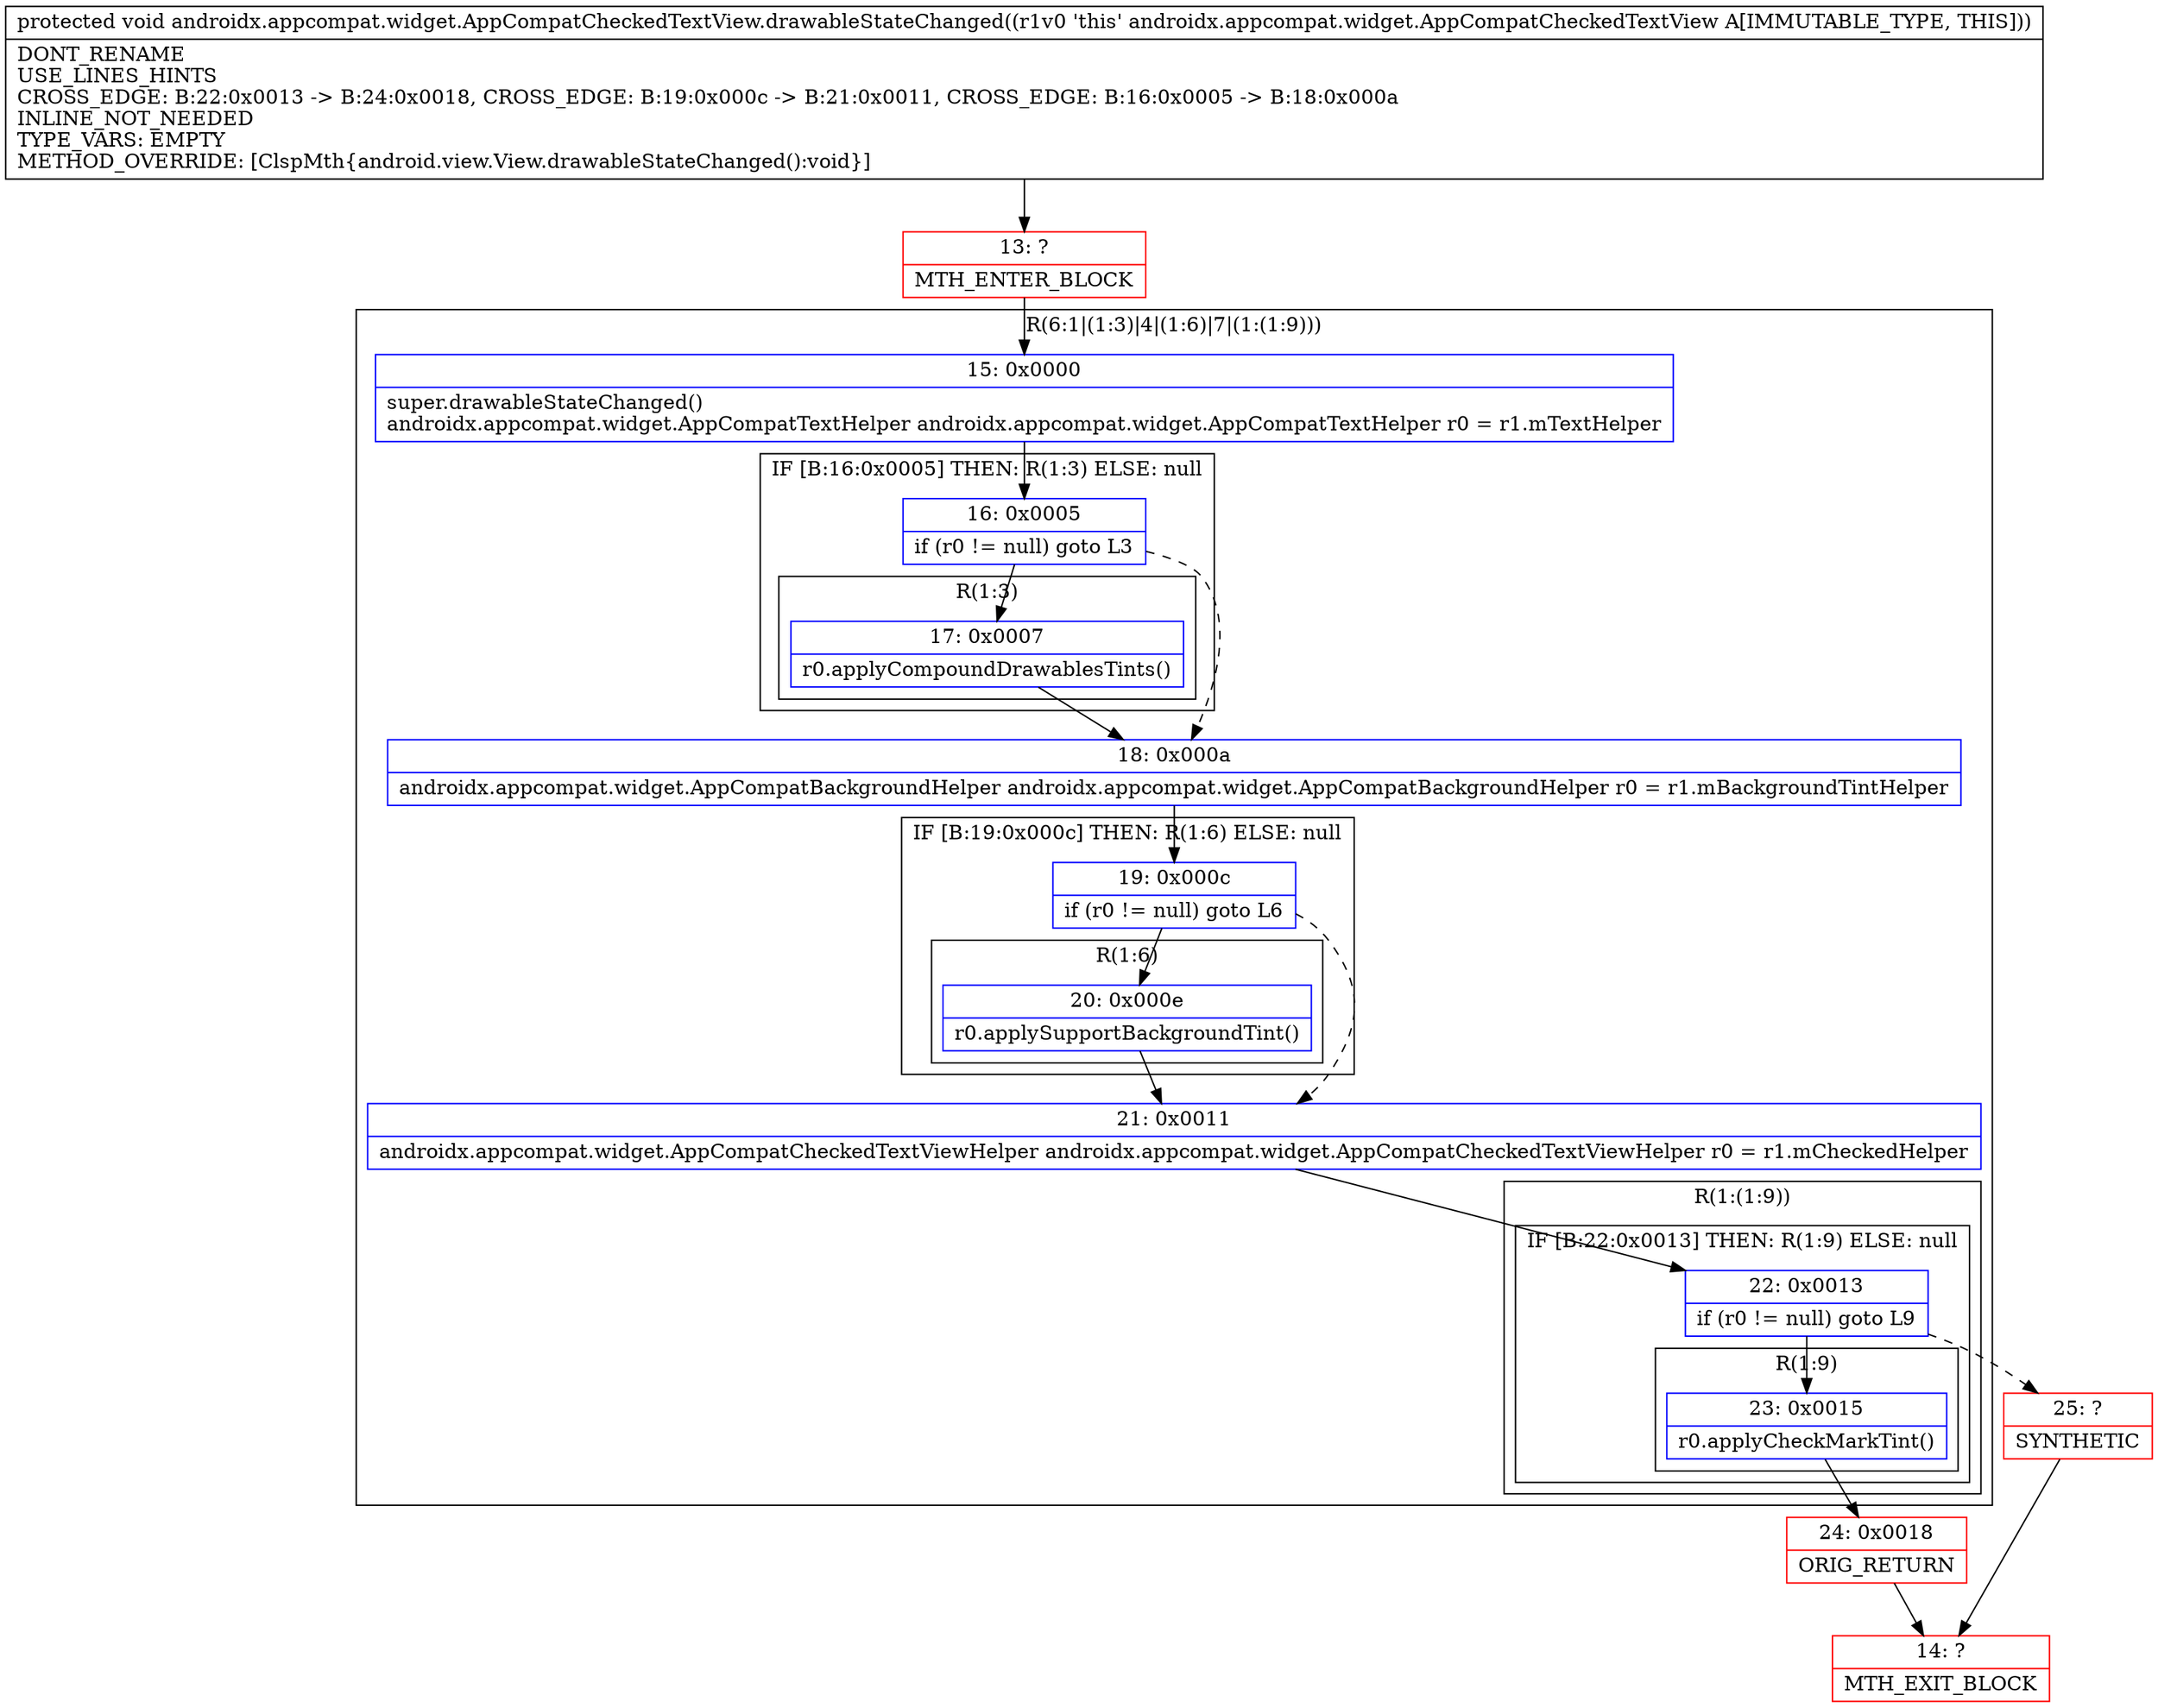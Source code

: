 digraph "CFG forandroidx.appcompat.widget.AppCompatCheckedTextView.drawableStateChanged()V" {
subgraph cluster_Region_439707024 {
label = "R(6:1|(1:3)|4|(1:6)|7|(1:(1:9)))";
node [shape=record,color=blue];
Node_15 [shape=record,label="{15\:\ 0x0000|super.drawableStateChanged()\landroidx.appcompat.widget.AppCompatTextHelper androidx.appcompat.widget.AppCompatTextHelper r0 = r1.mTextHelper\l}"];
subgraph cluster_IfRegion_196571828 {
label = "IF [B:16:0x0005] THEN: R(1:3) ELSE: null";
node [shape=record,color=blue];
Node_16 [shape=record,label="{16\:\ 0x0005|if (r0 != null) goto L3\l}"];
subgraph cluster_Region_1024415017 {
label = "R(1:3)";
node [shape=record,color=blue];
Node_17 [shape=record,label="{17\:\ 0x0007|r0.applyCompoundDrawablesTints()\l}"];
}
}
Node_18 [shape=record,label="{18\:\ 0x000a|androidx.appcompat.widget.AppCompatBackgroundHelper androidx.appcompat.widget.AppCompatBackgroundHelper r0 = r1.mBackgroundTintHelper\l}"];
subgraph cluster_IfRegion_1171396644 {
label = "IF [B:19:0x000c] THEN: R(1:6) ELSE: null";
node [shape=record,color=blue];
Node_19 [shape=record,label="{19\:\ 0x000c|if (r0 != null) goto L6\l}"];
subgraph cluster_Region_1954213099 {
label = "R(1:6)";
node [shape=record,color=blue];
Node_20 [shape=record,label="{20\:\ 0x000e|r0.applySupportBackgroundTint()\l}"];
}
}
Node_21 [shape=record,label="{21\:\ 0x0011|androidx.appcompat.widget.AppCompatCheckedTextViewHelper androidx.appcompat.widget.AppCompatCheckedTextViewHelper r0 = r1.mCheckedHelper\l}"];
subgraph cluster_Region_405777110 {
label = "R(1:(1:9))";
node [shape=record,color=blue];
subgraph cluster_IfRegion_1147666946 {
label = "IF [B:22:0x0013] THEN: R(1:9) ELSE: null";
node [shape=record,color=blue];
Node_22 [shape=record,label="{22\:\ 0x0013|if (r0 != null) goto L9\l}"];
subgraph cluster_Region_59351483 {
label = "R(1:9)";
node [shape=record,color=blue];
Node_23 [shape=record,label="{23\:\ 0x0015|r0.applyCheckMarkTint()\l}"];
}
}
}
}
Node_13 [shape=record,color=red,label="{13\:\ ?|MTH_ENTER_BLOCK\l}"];
Node_24 [shape=record,color=red,label="{24\:\ 0x0018|ORIG_RETURN\l}"];
Node_14 [shape=record,color=red,label="{14\:\ ?|MTH_EXIT_BLOCK\l}"];
Node_25 [shape=record,color=red,label="{25\:\ ?|SYNTHETIC\l}"];
MethodNode[shape=record,label="{protected void androidx.appcompat.widget.AppCompatCheckedTextView.drawableStateChanged((r1v0 'this' androidx.appcompat.widget.AppCompatCheckedTextView A[IMMUTABLE_TYPE, THIS]))  | DONT_RENAME\lUSE_LINES_HINTS\lCROSS_EDGE: B:22:0x0013 \-\> B:24:0x0018, CROSS_EDGE: B:19:0x000c \-\> B:21:0x0011, CROSS_EDGE: B:16:0x0005 \-\> B:18:0x000a\lINLINE_NOT_NEEDED\lTYPE_VARS: EMPTY\lMETHOD_OVERRIDE: [ClspMth\{android.view.View.drawableStateChanged():void\}]\l}"];
MethodNode -> Node_13;Node_15 -> Node_16;
Node_16 -> Node_17;
Node_16 -> Node_18[style=dashed];
Node_17 -> Node_18;
Node_18 -> Node_19;
Node_19 -> Node_20;
Node_19 -> Node_21[style=dashed];
Node_20 -> Node_21;
Node_21 -> Node_22;
Node_22 -> Node_23;
Node_22 -> Node_25[style=dashed];
Node_23 -> Node_24;
Node_13 -> Node_15;
Node_24 -> Node_14;
Node_25 -> Node_14;
}

